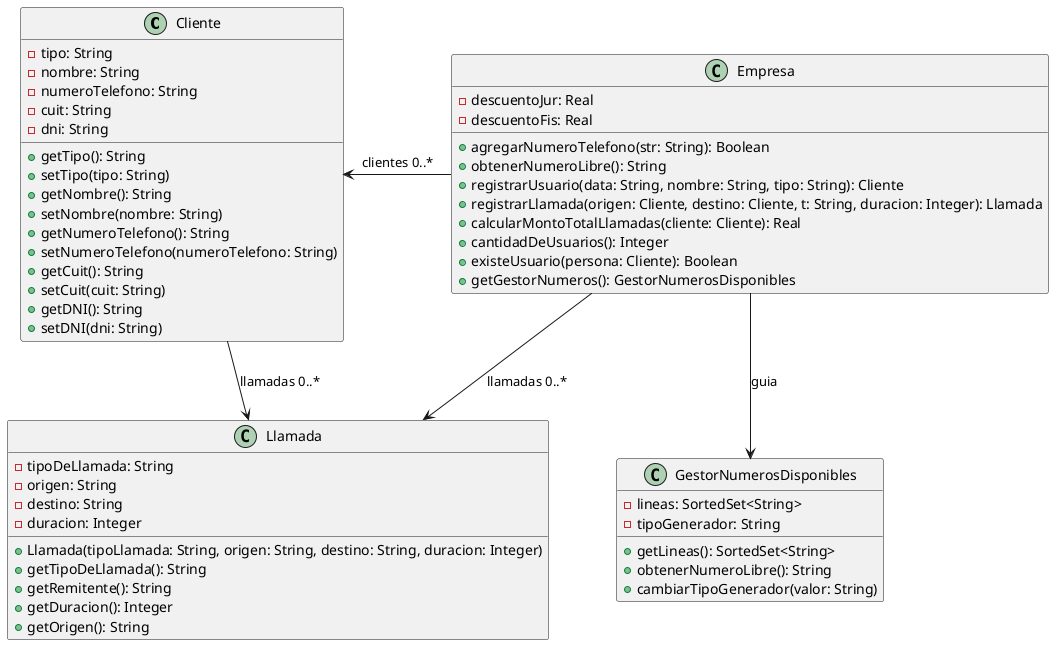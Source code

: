 @startuml

class Cliente {
-tipo: String
-nombre: String
-numeroTelefono: String
-cuit: String
-dni: String
+getTipo(): String
+setTipo(tipo: String)
+getNombre(): String
+setNombre(nombre: String)
+getNumeroTelefono(): String
+setNumeroTelefono(numeroTelefono: String)
+getCuit(): String
+setCuit(cuit: String)
+getDNI(): String
+setDNI(dni: String)
}

class Empresa {
-descuentoJur: Real
-descuentoFis: Real
+agregarNumeroTelefono(str: String): Boolean
+obtenerNumeroLibre(): String
+registrarUsuario(data: String, nombre: String, tipo: String): Cliente
+registrarLlamada(origen: Cliente, destino: Cliente, t: String, duracion: Integer): Llamada
+calcularMontoTotalLlamadas(cliente: Cliente): Real
+cantidadDeUsuarios(): Integer
+existeUsuario(persona: Cliente): Boolean
+getGestorNumeros(): GestorNumerosDisponibles
}

class Llamada {
-tipoDeLlamada: String
-origen: String
-destino: String
-duracion: Integer
+Llamada(tipoLlamada: String, origen: String, destino: String, duracion: Integer)
+getTipoDeLlamada(): String
+getRemitente(): String
+getDuracion(): Integer
+getOrigen(): String
}

class GestorNumerosDisponibles {
-lineas: SortedSet<String>
-tipoGenerador: String
+getLineas(): SortedSet<String>
+obtenerNumeroLibre(): String
+cambiarTipoGenerador(valor: String)
}

Cliente --> Llamada: llamadas 0..*
Empresa -left-> Cliente: clientes 0..*
Empresa --> Llamada: llamadas 0..*
Empresa --> GestorNumerosDisponibles: guia

@enduml
